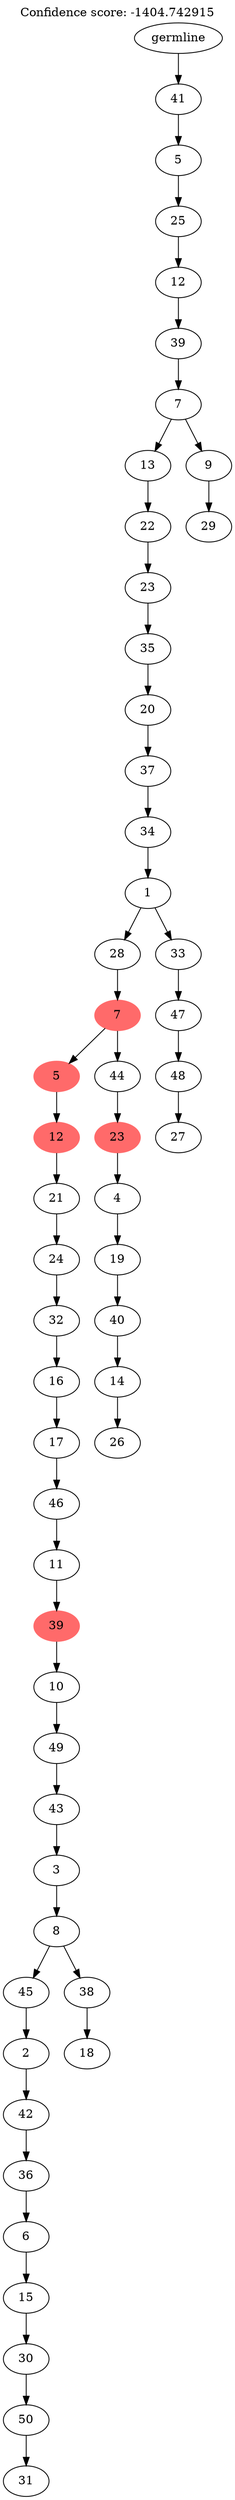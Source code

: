 digraph g {
	"54" -> "55";
	"55" [label="31"];
	"53" -> "54";
	"54" [label="50"];
	"52" -> "53";
	"53" [label="30"];
	"51" -> "52";
	"52" [label="15"];
	"50" -> "51";
	"51" [label="6"];
	"49" -> "50";
	"50" [label="36"];
	"48" -> "49";
	"49" [label="42"];
	"47" -> "48";
	"48" [label="2"];
	"45" -> "46";
	"46" [label="18"];
	"44" -> "45";
	"45" [label="38"];
	"44" -> "47";
	"47" [label="45"];
	"43" -> "44";
	"44" [label="8"];
	"42" -> "43";
	"43" [label="3"];
	"41" -> "42";
	"42" [label="43"];
	"40" -> "41";
	"41" [label="49"];
	"39" -> "40";
	"40" [label="10"];
	"38" -> "39";
	"39" [color=indianred1, style=filled, label="39"];
	"37" -> "38";
	"38" [label="11"];
	"36" -> "37";
	"37" [label="46"];
	"35" -> "36";
	"36" [label="17"];
	"34" -> "35";
	"35" [label="16"];
	"33" -> "34";
	"34" [label="32"];
	"32" -> "33";
	"33" [label="24"];
	"31" -> "32";
	"32" [label="21"];
	"30" -> "31";
	"31" [color=indianred1, style=filled, label="12"];
	"28" -> "29";
	"29" [label="26"];
	"27" -> "28";
	"28" [label="14"];
	"26" -> "27";
	"27" [label="40"];
	"25" -> "26";
	"26" [label="19"];
	"24" -> "25";
	"25" [label="4"];
	"23" -> "24";
	"24" [color=indianred1, style=filled, label="23"];
	"22" -> "23";
	"23" [label="44"];
	"22" -> "30";
	"30" [color=indianred1, style=filled, label="5"];
	"21" -> "22";
	"22" [color=indianred1, style=filled, label="7"];
	"19" -> "20";
	"20" [label="27"];
	"18" -> "19";
	"19" [label="48"];
	"17" -> "18";
	"18" [label="47"];
	"16" -> "17";
	"17" [label="33"];
	"16" -> "21";
	"21" [label="28"];
	"15" -> "16";
	"16" [label="1"];
	"14" -> "15";
	"15" [label="34"];
	"13" -> "14";
	"14" [label="37"];
	"12" -> "13";
	"13" [label="20"];
	"11" -> "12";
	"12" [label="35"];
	"10" -> "11";
	"11" [label="23"];
	"9" -> "10";
	"10" [label="22"];
	"7" -> "8";
	"8" [label="29"];
	"6" -> "7";
	"7" [label="9"];
	"6" -> "9";
	"9" [label="13"];
	"5" -> "6";
	"6" [label="7"];
	"4" -> "5";
	"5" [label="39"];
	"3" -> "4";
	"4" [label="12"];
	"2" -> "3";
	"3" [label="25"];
	"1" -> "2";
	"2" [label="5"];
	"0" -> "1";
	"1" [label="41"];
	"0" [label="germline"];
	labelloc="t";
	label="Confidence score: -1404.742915";
}
